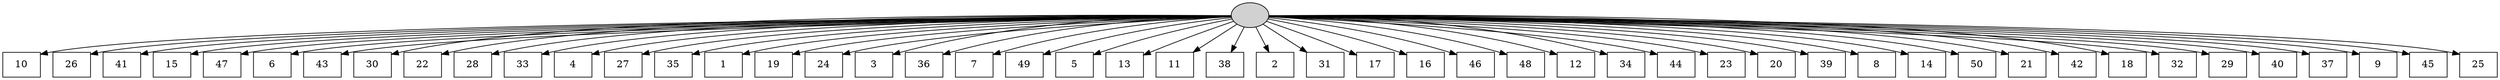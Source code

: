 digraph G {
0[style=filled, fillcolor=grey82, label=""];
1[shape=box,style=filled, fillcolor=white,label="10\n"];
2[shape=box,style=filled, fillcolor=white,label="26\n"];
3[shape=box,style=filled, fillcolor=white,label="41\n"];
4[shape=box,style=filled, fillcolor=white,label="15\n"];
5[shape=box,style=filled, fillcolor=white,label="47\n"];
6[shape=box,style=filled, fillcolor=white,label="6\n"];
7[shape=box,style=filled, fillcolor=white,label="43\n"];
8[shape=box,style=filled, fillcolor=white,label="30\n"];
9[shape=box,style=filled, fillcolor=white,label="22\n"];
10[shape=box,style=filled, fillcolor=white,label="28\n"];
11[shape=box,style=filled, fillcolor=white,label="33\n"];
12[shape=box,style=filled, fillcolor=white,label="4\n"];
13[shape=box,style=filled, fillcolor=white,label="27\n"];
14[shape=box,style=filled, fillcolor=white,label="35\n"];
15[shape=box,style=filled, fillcolor=white,label="1\n"];
16[shape=box,style=filled, fillcolor=white,label="19\n"];
17[shape=box,style=filled, fillcolor=white,label="24\n"];
18[shape=box,style=filled, fillcolor=white,label="3\n"];
19[shape=box,style=filled, fillcolor=white,label="36\n"];
20[shape=box,style=filled, fillcolor=white,label="7\n"];
21[shape=box,style=filled, fillcolor=white,label="49\n"];
22[shape=box,style=filled, fillcolor=white,label="5\n"];
23[shape=box,style=filled, fillcolor=white,label="13\n"];
24[shape=box,style=filled, fillcolor=white,label="11\n"];
25[shape=box,style=filled, fillcolor=white,label="38\n"];
26[shape=box,style=filled, fillcolor=white,label="2\n"];
27[shape=box,style=filled, fillcolor=white,label="31\n"];
28[shape=box,style=filled, fillcolor=white,label="17\n"];
29[shape=box,style=filled, fillcolor=white,label="16\n"];
30[shape=box,style=filled, fillcolor=white,label="46\n"];
31[shape=box,style=filled, fillcolor=white,label="48\n"];
32[shape=box,style=filled, fillcolor=white,label="12\n"];
33[shape=box,style=filled, fillcolor=white,label="34\n"];
34[shape=box,style=filled, fillcolor=white,label="44\n"];
35[shape=box,style=filled, fillcolor=white,label="23\n"];
36[shape=box,style=filled, fillcolor=white,label="20\n"];
37[shape=box,style=filled, fillcolor=white,label="39\n"];
38[shape=box,style=filled, fillcolor=white,label="8\n"];
39[shape=box,style=filled, fillcolor=white,label="14\n"];
40[shape=box,style=filled, fillcolor=white,label="50\n"];
41[shape=box,style=filled, fillcolor=white,label="21\n"];
42[shape=box,style=filled, fillcolor=white,label="42\n"];
43[shape=box,style=filled, fillcolor=white,label="18\n"];
44[shape=box,style=filled, fillcolor=white,label="32\n"];
45[shape=box,style=filled, fillcolor=white,label="29\n"];
46[shape=box,style=filled, fillcolor=white,label="40\n"];
47[shape=box,style=filled, fillcolor=white,label="37\n"];
48[shape=box,style=filled, fillcolor=white,label="9\n"];
49[shape=box,style=filled, fillcolor=white,label="45\n"];
50[shape=box,style=filled, fillcolor=white,label="25\n"];
0->1 ;
0->2 ;
0->3 ;
0->4 ;
0->5 ;
0->6 ;
0->7 ;
0->8 ;
0->9 ;
0->10 ;
0->11 ;
0->12 ;
0->13 ;
0->14 ;
0->15 ;
0->16 ;
0->17 ;
0->18 ;
0->19 ;
0->20 ;
0->21 ;
0->22 ;
0->23 ;
0->24 ;
0->25 ;
0->26 ;
0->27 ;
0->28 ;
0->29 ;
0->30 ;
0->31 ;
0->32 ;
0->33 ;
0->34 ;
0->35 ;
0->36 ;
0->37 ;
0->38 ;
0->39 ;
0->40 ;
0->41 ;
0->42 ;
0->43 ;
0->44 ;
0->45 ;
0->46 ;
0->47 ;
0->48 ;
0->49 ;
0->50 ;
}
